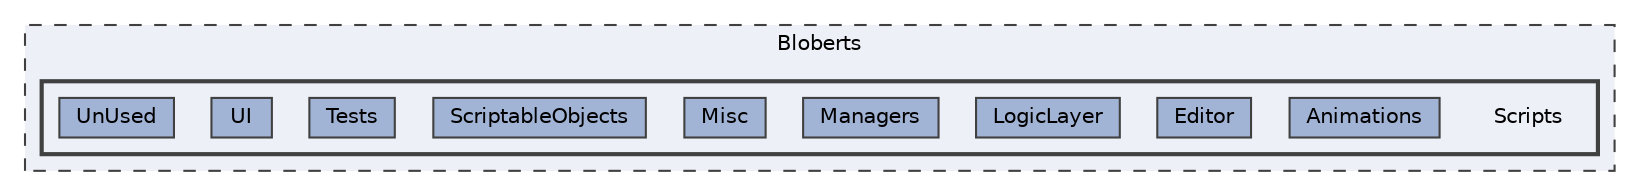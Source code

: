 digraph "Bloberts/Scripts"
{
 // LATEX_PDF_SIZE
  bgcolor="transparent";
  edge [fontname=Helvetica,fontsize=10,labelfontname=Helvetica,labelfontsize=10];
  node [fontname=Helvetica,fontsize=10,shape=box,height=0.2,width=0.4];
  compound=true
  subgraph clusterdir_7e4126e6682a8a3e1bc3a033cbe25d12 {
    graph [ bgcolor="#edf0f7", pencolor="grey25", label="Bloberts", fontname=Helvetica,fontsize=10 style="filled,dashed", URL="dir_7e4126e6682a8a3e1bc3a033cbe25d12.html",tooltip=""]
  subgraph clusterdir_b017b23b6c166943dedabb93b8dc1c36 {
    graph [ bgcolor="#edf0f7", pencolor="grey25", label="", fontname=Helvetica,fontsize=10 style="filled,bold", URL="dir_b017b23b6c166943dedabb93b8dc1c36.html",tooltip=""]
    dir_b017b23b6c166943dedabb93b8dc1c36 [shape=plaintext, label="Scripts"];
  dir_409db7a4a340b24f26fa9b3cbcf8cf52 [label="Animations", fillcolor="#a2b4d6", color="grey25", style="filled", URL="dir_409db7a4a340b24f26fa9b3cbcf8cf52.html",tooltip=""];
  dir_52a388f1ab8637e677d93c5de57329e3 [label="Editor", fillcolor="#a2b4d6", color="grey25", style="filled", URL="dir_52a388f1ab8637e677d93c5de57329e3.html",tooltip=""];
  dir_b07e4147b2f6ad1c2e4af01903ecec6a [label="LogicLayer", fillcolor="#a2b4d6", color="grey25", style="filled", URL="dir_b07e4147b2f6ad1c2e4af01903ecec6a.html",tooltip=""];
  dir_dd843503fd9be39346dbe7b190f00aca [label="Managers", fillcolor="#a2b4d6", color="grey25", style="filled", URL="dir_dd843503fd9be39346dbe7b190f00aca.html",tooltip=""];
  dir_78707f2f334e1eeef70f70861b156589 [label="Misc", fillcolor="#a2b4d6", color="grey25", style="filled", URL="dir_78707f2f334e1eeef70f70861b156589.html",tooltip=""];
  dir_c0431fa459bf94adc05274a46b6c273a [label="ScriptableObjects", fillcolor="#a2b4d6", color="grey25", style="filled", URL="dir_c0431fa459bf94adc05274a46b6c273a.html",tooltip=""];
  dir_03020ba7be74e14b9aeced8d8cc18723 [label="Tests", fillcolor="#a2b4d6", color="grey25", style="filled", URL="dir_03020ba7be74e14b9aeced8d8cc18723.html",tooltip=""];
  dir_05b9da9c231dc04fb68445786587af22 [label="UI", fillcolor="#a2b4d6", color="grey25", style="filled", URL="dir_05b9da9c231dc04fb68445786587af22.html",tooltip=""];
  dir_a9ca6d697b37ab030955429d3bc8e1e3 [label="UnUsed", fillcolor="#a2b4d6", color="grey25", style="filled", URL="dir_a9ca6d697b37ab030955429d3bc8e1e3.html",tooltip=""];
  }
  }
}

